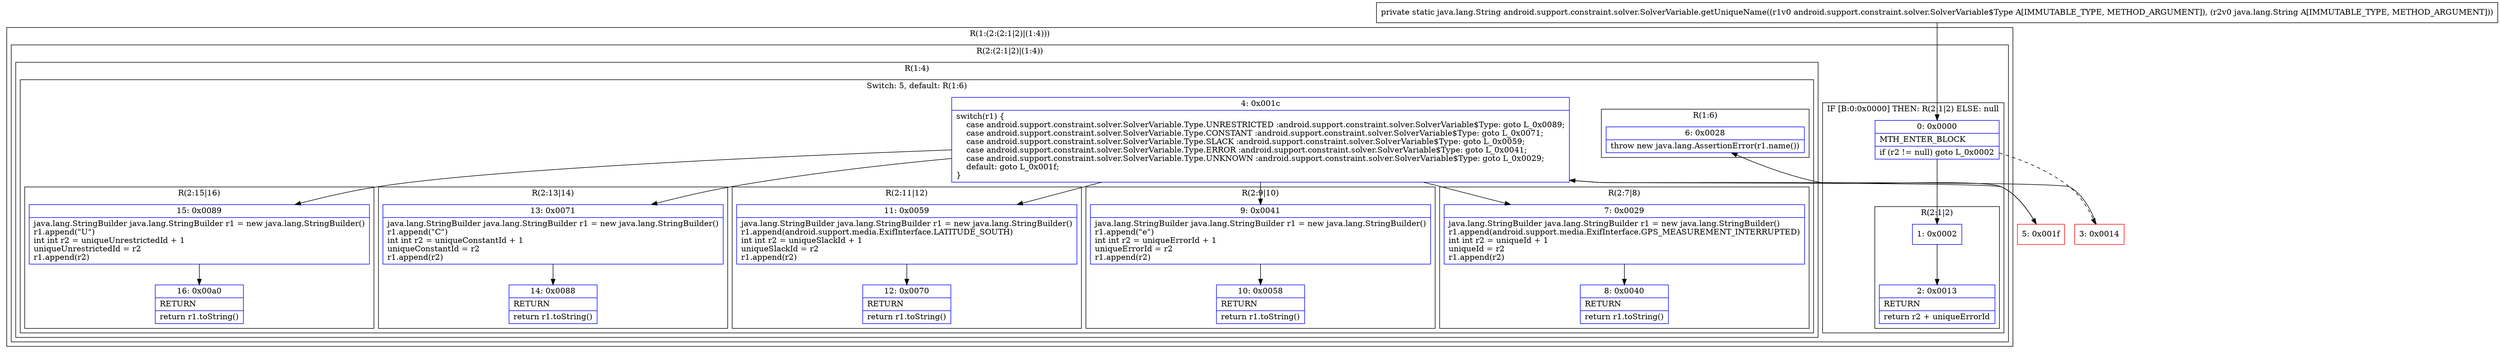 digraph "CFG forandroid.support.constraint.solver.SolverVariable.getUniqueName(Landroid\/support\/constraint\/solver\/SolverVariable$Type;Ljava\/lang\/String;)Ljava\/lang\/String;" {
subgraph cluster_Region_1399403183 {
label = "R(1:(2:(2:1|2)|(1:4)))";
node [shape=record,color=blue];
subgraph cluster_Region_1763246615 {
label = "R(2:(2:1|2)|(1:4))";
node [shape=record,color=blue];
subgraph cluster_IfRegion_1482940889 {
label = "IF [B:0:0x0000] THEN: R(2:1|2) ELSE: null";
node [shape=record,color=blue];
Node_0 [shape=record,label="{0\:\ 0x0000|MTH_ENTER_BLOCK\l|if (r2 != null) goto L_0x0002\l}"];
subgraph cluster_Region_2094352919 {
label = "R(2:1|2)";
node [shape=record,color=blue];
Node_1 [shape=record,label="{1\:\ 0x0002}"];
Node_2 [shape=record,label="{2\:\ 0x0013|RETURN\l|return r2 + uniqueErrorId\l}"];
}
}
subgraph cluster_Region_1723065192 {
label = "R(1:4)";
node [shape=record,color=blue];
subgraph cluster_SwitchRegion_1201363987 {
label = "Switch: 5, default: R(1:6)";
node [shape=record,color=blue];
Node_4 [shape=record,label="{4\:\ 0x001c|switch(r1) \{\l    case android.support.constraint.solver.SolverVariable.Type.UNRESTRICTED :android.support.constraint.solver.SolverVariable$Type: goto L_0x0089;\l    case android.support.constraint.solver.SolverVariable.Type.CONSTANT :android.support.constraint.solver.SolverVariable$Type: goto L_0x0071;\l    case android.support.constraint.solver.SolverVariable.Type.SLACK :android.support.constraint.solver.SolverVariable$Type: goto L_0x0059;\l    case android.support.constraint.solver.SolverVariable.Type.ERROR :android.support.constraint.solver.SolverVariable$Type: goto L_0x0041;\l    case android.support.constraint.solver.SolverVariable.Type.UNKNOWN :android.support.constraint.solver.SolverVariable$Type: goto L_0x0029;\l    default: goto L_0x001f;\l\}\l}"];
subgraph cluster_Region_1635263270 {
label = "R(2:15|16)";
node [shape=record,color=blue];
Node_15 [shape=record,label="{15\:\ 0x0089|java.lang.StringBuilder java.lang.StringBuilder r1 = new java.lang.StringBuilder()\lr1.append(\"U\")\lint int r2 = uniqueUnrestrictedId + 1\luniqueUnrestrictedId = r2\lr1.append(r2)\l}"];
Node_16 [shape=record,label="{16\:\ 0x00a0|RETURN\l|return r1.toString()\l}"];
}
subgraph cluster_Region_473326654 {
label = "R(2:13|14)";
node [shape=record,color=blue];
Node_13 [shape=record,label="{13\:\ 0x0071|java.lang.StringBuilder java.lang.StringBuilder r1 = new java.lang.StringBuilder()\lr1.append(\"C\")\lint int r2 = uniqueConstantId + 1\luniqueConstantId = r2\lr1.append(r2)\l}"];
Node_14 [shape=record,label="{14\:\ 0x0088|RETURN\l|return r1.toString()\l}"];
}
subgraph cluster_Region_265386214 {
label = "R(2:11|12)";
node [shape=record,color=blue];
Node_11 [shape=record,label="{11\:\ 0x0059|java.lang.StringBuilder java.lang.StringBuilder r1 = new java.lang.StringBuilder()\lr1.append(android.support.media.ExifInterface.LATITUDE_SOUTH)\lint int r2 = uniqueSlackId + 1\luniqueSlackId = r2\lr1.append(r2)\l}"];
Node_12 [shape=record,label="{12\:\ 0x0070|RETURN\l|return r1.toString()\l}"];
}
subgraph cluster_Region_447937507 {
label = "R(2:9|10)";
node [shape=record,color=blue];
Node_9 [shape=record,label="{9\:\ 0x0041|java.lang.StringBuilder java.lang.StringBuilder r1 = new java.lang.StringBuilder()\lr1.append(\"e\")\lint int r2 = uniqueErrorId + 1\luniqueErrorId = r2\lr1.append(r2)\l}"];
Node_10 [shape=record,label="{10\:\ 0x0058|RETURN\l|return r1.toString()\l}"];
}
subgraph cluster_Region_980650624 {
label = "R(2:7|8)";
node [shape=record,color=blue];
Node_7 [shape=record,label="{7\:\ 0x0029|java.lang.StringBuilder java.lang.StringBuilder r1 = new java.lang.StringBuilder()\lr1.append(android.support.media.ExifInterface.GPS_MEASUREMENT_INTERRUPTED)\lint int r2 = uniqueId + 1\luniqueId = r2\lr1.append(r2)\l}"];
Node_8 [shape=record,label="{8\:\ 0x0040|RETURN\l|return r1.toString()\l}"];
}
subgraph cluster_Region_11603984 {
label = "R(1:6)";
node [shape=record,color=blue];
Node_6 [shape=record,label="{6\:\ 0x0028|throw new java.lang.AssertionError(r1.name())\l}"];
}
}
}
}
}
Node_3 [shape=record,color=red,label="{3\:\ 0x0014}"];
Node_5 [shape=record,color=red,label="{5\:\ 0x001f}"];
MethodNode[shape=record,label="{private static java.lang.String android.support.constraint.solver.SolverVariable.getUniqueName((r1v0 android.support.constraint.solver.SolverVariable$Type A[IMMUTABLE_TYPE, METHOD_ARGUMENT]), (r2v0 java.lang.String A[IMMUTABLE_TYPE, METHOD_ARGUMENT])) }"];
MethodNode -> Node_0;
Node_0 -> Node_1;
Node_0 -> Node_3[style=dashed];
Node_1 -> Node_2;
Node_4 -> Node_5;
Node_4 -> Node_7;
Node_4 -> Node_9;
Node_4 -> Node_11;
Node_4 -> Node_13;
Node_4 -> Node_15;
Node_15 -> Node_16;
Node_13 -> Node_14;
Node_11 -> Node_12;
Node_9 -> Node_10;
Node_7 -> Node_8;
Node_3 -> Node_4;
Node_5 -> Node_6;
}

